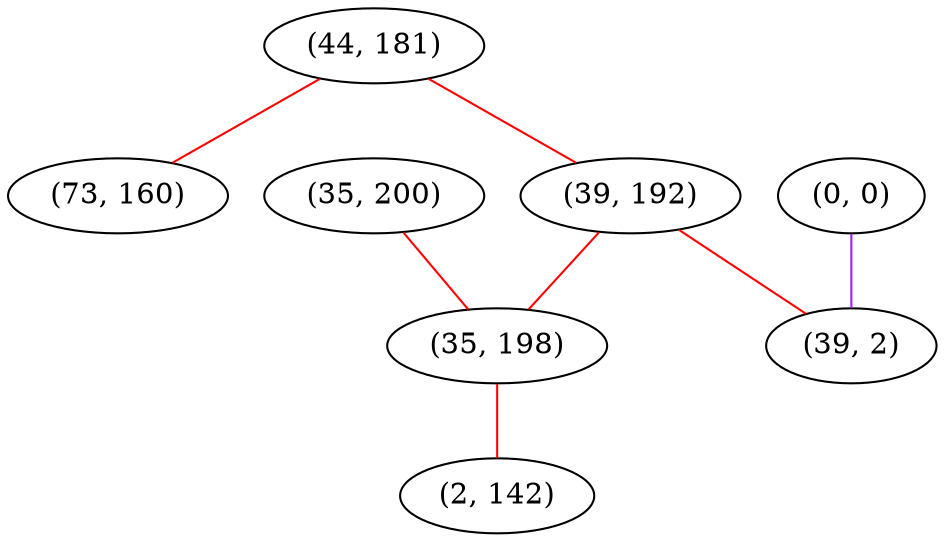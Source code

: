 graph "" {
"(44, 181)";
"(73, 160)";
"(0, 0)";
"(39, 192)";
"(35, 200)";
"(35, 198)";
"(2, 142)";
"(39, 2)";
"(44, 181)" -- "(73, 160)"  [color=red, key=0, weight=1];
"(44, 181)" -- "(39, 192)"  [color=red, key=0, weight=1];
"(0, 0)" -- "(39, 2)"  [color=purple, key=0, weight=4];
"(39, 192)" -- "(39, 2)"  [color=red, key=0, weight=1];
"(39, 192)" -- "(35, 198)"  [color=red, key=0, weight=1];
"(35, 200)" -- "(35, 198)"  [color=red, key=0, weight=1];
"(35, 198)" -- "(2, 142)"  [color=red, key=0, weight=1];
}

